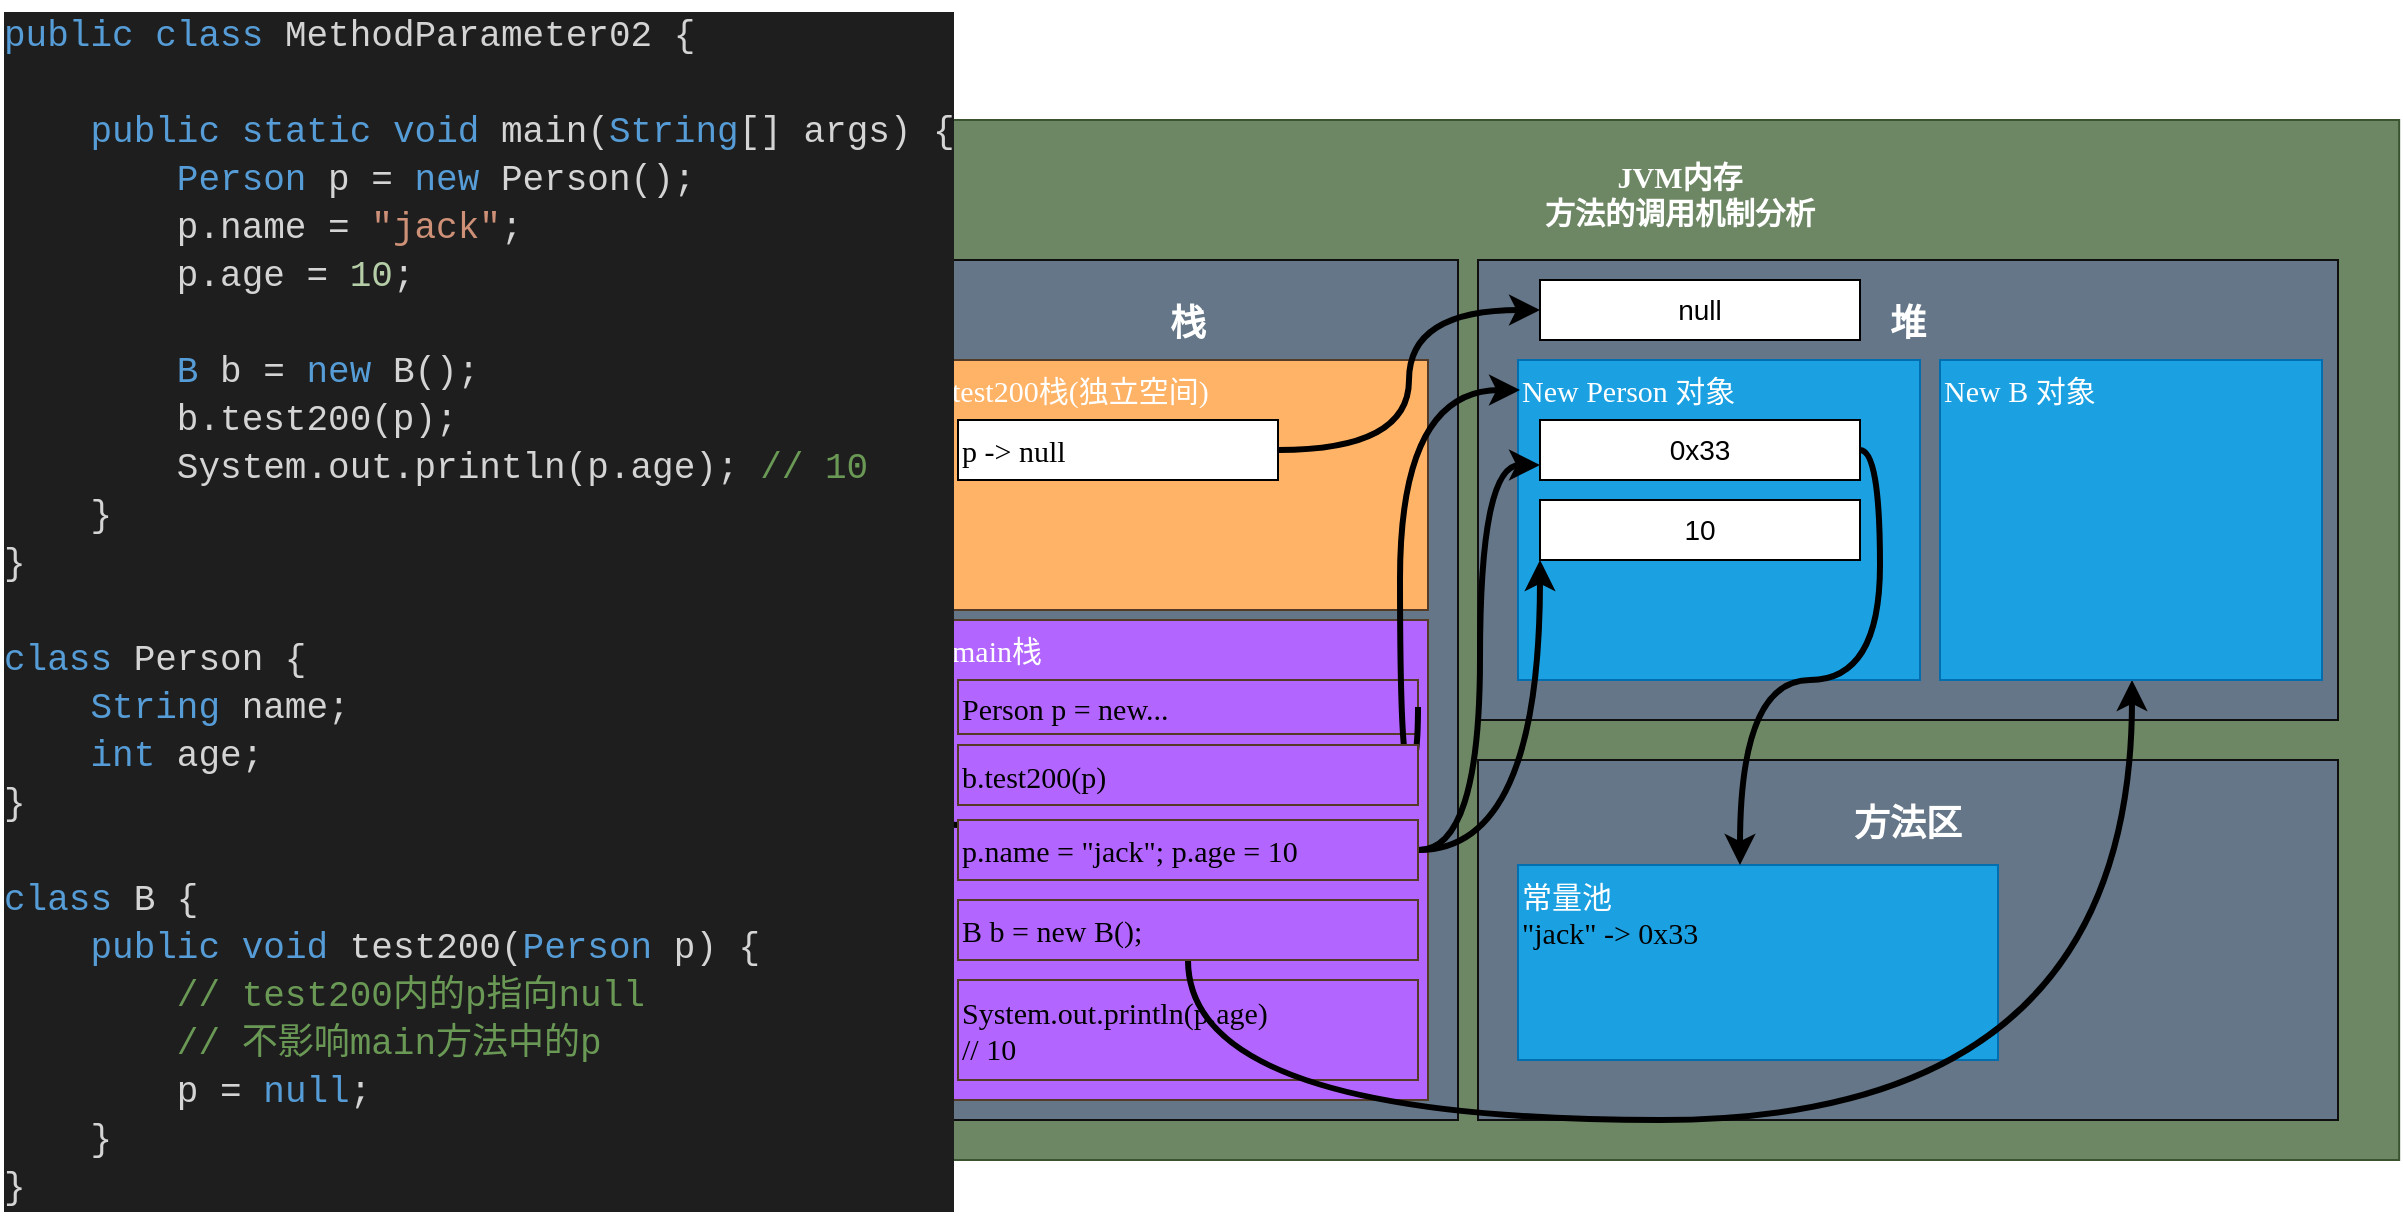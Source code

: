 <mxfile>
    <diagram id="wtazrVgutXvy5CB_B-mV" name="第 1 页">
        <mxGraphModel dx="1957" dy="972" grid="1" gridSize="10" guides="1" tooltips="1" connect="1" arrows="1" fold="1" page="1" pageScale="1" pageWidth="827" pageHeight="1169" math="0" shadow="0">
            <root>
                <mxCell id="0"/>
                <mxCell id="1" parent="0"/>
                <mxCell id="3" value="&lt;blockquote style=&quot;margin: 0 0 0 40px ; border: none ; padding: 0px&quot;&gt;&lt;pre style=&quot;font-size: 13px&quot;&gt;&lt;font style=&quot;font-size: 15px&quot; face=&quot;Verdana&quot;&gt;&lt;b&gt;&lt;font style=&quot;font-size: 15px&quot;&gt;JVM内存&lt;br&gt;&lt;/font&gt;&lt;font style=&quot;font-size: 15px&quot;&gt;方法的调用机制分析&lt;/font&gt;&lt;/b&gt;&lt;/font&gt;&lt;/pre&gt;&lt;/blockquote&gt;" style="rounded=0;whiteSpace=wrap;html=1;fillColor=#6d8764;strokeColor=#3A5431;fontColor=#ffffff;align=center;verticalAlign=top;labelPosition=center;verticalLabelPosition=middle;horizontal=1;" parent="1" vertex="1">
                    <mxGeometry x="440" y="120" width="759.58" height="520" as="geometry"/>
                </mxCell>
                <mxCell id="4" value="&lt;h2&gt;栈&lt;/h2&gt;" style="rounded=0;whiteSpace=wrap;html=1;fillColor=#647687;strokeColor=#0F0F0F;fontColor=#ffffff;align=center;labelPosition=center;verticalLabelPosition=middle;verticalAlign=top;" parent="1" vertex="1">
                    <mxGeometry x="459" y="190" width="270" height="430" as="geometry"/>
                </mxCell>
                <mxCell id="6" value="main栈" style="rounded=0;whiteSpace=wrap;html=1;fontFamily=Verdana;fontSize=15;strokeColor=#543B27;fillColor=#B266FF;verticalAlign=top;align=left;fontColor=#ffffff;" parent="1" vertex="1">
                    <mxGeometry x="474" y="370" width="240" height="240" as="geometry"/>
                </mxCell>
                <mxCell id="7" value="Person p = new..." style="rounded=0;whiteSpace=wrap;html=1;fontFamily=Verdana;fontSize=15;strokeColor=#543B27;fillColor=#B266FF;align=left;" parent="1" vertex="1">
                    <mxGeometry x="479" y="400" width="230" height="27" as="geometry"/>
                </mxCell>
                <mxCell id="8" value="&lt;h2&gt;堆&lt;/h2&gt;" style="rounded=0;whiteSpace=wrap;html=1;fillColor=#647687;strokeColor=#0F0F0F;fontColor=#ffffff;align=center;labelPosition=center;verticalLabelPosition=middle;verticalAlign=top;" parent="1" vertex="1">
                    <mxGeometry x="739" y="190" width="430" height="230" as="geometry"/>
                </mxCell>
                <mxCell id="9" value="New Person 对象&amp;nbsp;&lt;font color=&quot;#000000&quot;&gt;&lt;br&gt;&lt;/font&gt;" style="rounded=0;whiteSpace=wrap;html=1;fontFamily=Verdana;fontSize=15;strokeColor=#006EAF;fillColor=#1ba1e2;verticalAlign=top;align=left;fontColor=#ffffff;" parent="1" vertex="1">
                    <mxGeometry x="759" y="240" width="201" height="160" as="geometry"/>
                </mxCell>
                <mxCell id="11" value="test200栈(独立空间)" style="rounded=0;whiteSpace=wrap;html=1;fontFamily=Verdana;fontSize=15;strokeColor=#543B27;fillColor=#FFB366;verticalAlign=top;align=left;fontColor=#ffffff;" parent="1" vertex="1">
                    <mxGeometry x="474" y="240" width="240" height="125" as="geometry"/>
                </mxCell>
                <mxCell id="12" style="edgeStyle=orthogonalEdgeStyle;html=1;exitX=1;exitY=0.5;exitDx=0;exitDy=0;fontFamily=Verdana;fontSize=15;rounded=0;curved=1;spacing=2;startSize=6;strokeColor=default;strokeWidth=3;" parent="1" source="7" edge="1">
                    <mxGeometry relative="1" as="geometry">
                        <Array as="points">
                            <mxPoint x="700" y="444"/>
                            <mxPoint x="700" y="255"/>
                        </Array>
                        <mxPoint x="760" y="255" as="targetPoint"/>
                    </mxGeometry>
                </mxCell>
                <mxCell id="13" value="&lt;h2&gt;方法区&lt;/h2&gt;" style="rounded=0;whiteSpace=wrap;html=1;fillColor=#647687;strokeColor=#0F0F0F;fontColor=#ffffff;align=center;labelPosition=center;verticalLabelPosition=middle;verticalAlign=top;" parent="1" vertex="1">
                    <mxGeometry x="739" y="440" width="430" height="180" as="geometry"/>
                </mxCell>
                <mxCell id="17" style="edgeStyle=orthogonalEdgeStyle;html=1;fontFamily=Verdana;fontSize=15;rounded=0;curved=1;strokeWidth=3;exitX=0;exitY=0.5;exitDx=0;exitDy=0;entryX=0;entryY=0.5;entryDx=0;entryDy=0;" parent="1" target="11" edge="1">
                    <mxGeometry relative="1" as="geometry">
                        <Array as="points">
                            <mxPoint x="450" y="473"/>
                            <mxPoint x="450" y="302"/>
                        </Array>
                        <mxPoint x="601" y="388" as="targetPoint"/>
                        <mxPoint x="479" y="472.5" as="sourcePoint"/>
                    </mxGeometry>
                </mxCell>
                <mxCell id="18" value="b.test200(p)" style="rounded=0;whiteSpace=wrap;html=1;fontFamily=Verdana;fontSize=15;strokeColor=#543B27;fillColor=#B266FF;align=left;" parent="1" vertex="1">
                    <mxGeometry x="479" y="432.5" width="230" height="30" as="geometry"/>
                </mxCell>
                <mxCell id="20" value="&lt;div style=&quot;color: rgb(212 , 212 , 212) ; background-color: rgb(30 , 30 , 30) ; font-family: &amp;#34;cn regular&amp;#34; , &amp;#34;consolas&amp;#34; , &amp;#34;courier new&amp;#34; , monospace , &amp;#34;consolas&amp;#34; , &amp;#34;courier new&amp;#34; , monospace ; font-size: 18px ; line-height: 24px&quot;&gt;&lt;div&gt;&lt;span style=&quot;color: #569cd6&quot;&gt;public&lt;/span&gt; &lt;span style=&quot;color: #569cd6&quot;&gt;class&lt;/span&gt; MethodParameter02 {&lt;/div&gt;&lt;br&gt;&lt;div&gt;&amp;nbsp; &amp;nbsp; &lt;span style=&quot;color: #569cd6&quot;&gt;public&lt;/span&gt; &lt;span style=&quot;color: #569cd6&quot;&gt;static&lt;/span&gt; &lt;span style=&quot;color: #569cd6&quot;&gt;void&lt;/span&gt; main(&lt;span style=&quot;color: #569cd6&quot;&gt;String&lt;/span&gt;[] args) {&lt;/div&gt;&lt;div&gt;&amp;nbsp; &amp;nbsp; &amp;nbsp; &amp;nbsp; &lt;span style=&quot;color: #569cd6&quot;&gt;Person&lt;/span&gt; p = &lt;span style=&quot;color: #569cd6&quot;&gt;new&lt;/span&gt; Person();&lt;/div&gt;&lt;div&gt;&amp;nbsp; &amp;nbsp; &amp;nbsp; &amp;nbsp; p.name = &lt;span style=&quot;color: #ce9178&quot;&gt;&quot;jack&quot;&lt;/span&gt;;&lt;/div&gt;&lt;div&gt;&amp;nbsp; &amp;nbsp; &amp;nbsp; &amp;nbsp; p.age = &lt;span style=&quot;color: #b5cea8&quot;&gt;10&lt;/span&gt;;&lt;/div&gt;&lt;br&gt;&lt;div&gt;&amp;nbsp; &amp;nbsp; &amp;nbsp; &amp;nbsp; &lt;span style=&quot;color: #569cd6&quot;&gt;B&lt;/span&gt; b = &lt;span style=&quot;color: #569cd6&quot;&gt;new&lt;/span&gt; B();&lt;/div&gt;&lt;div&gt;&amp;nbsp; &amp;nbsp; &amp;nbsp; &amp;nbsp; b.test200(p);&lt;/div&gt;&lt;div&gt;&amp;nbsp; &amp;nbsp; &amp;nbsp; &amp;nbsp; System.out.println(p.age); &lt;span style=&quot;color: #6a9955&quot;&gt;// 10&lt;/span&gt;&amp;nbsp; &amp;nbsp;&lt;/div&gt;&lt;div&gt;&amp;nbsp; &amp;nbsp; }&lt;/div&gt;&lt;div&gt;}&lt;/div&gt;&lt;br&gt;&lt;div&gt;&lt;span style=&quot;color: #569cd6&quot;&gt;class&lt;/span&gt; Person {&lt;/div&gt;&lt;div&gt;&amp;nbsp; &amp;nbsp; &lt;span style=&quot;color: #569cd6&quot;&gt;String&lt;/span&gt; name;&lt;/div&gt;&lt;div&gt;&amp;nbsp; &amp;nbsp; &lt;span style=&quot;color: #569cd6&quot;&gt;int&lt;/span&gt; age;&lt;/div&gt;&lt;div&gt;}&lt;/div&gt;&lt;br&gt;&lt;div&gt;&lt;span style=&quot;color: #569cd6&quot;&gt;class&lt;/span&gt; B {&lt;/div&gt;&lt;div&gt;&amp;nbsp; &amp;nbsp; &lt;span style=&quot;color: #569cd6&quot;&gt;public&lt;/span&gt; &lt;span style=&quot;color: #569cd6&quot;&gt;void&lt;/span&gt; test200(&lt;span style=&quot;color: #569cd6&quot;&gt;Person&lt;/span&gt; p) {&lt;/div&gt;&lt;div&gt;&amp;nbsp; &amp;nbsp; &amp;nbsp; &amp;nbsp;&amp;nbsp;&lt;span style=&quot;color: rgb(106 , 153 , 85)&quot;&gt;// test200内的p指向null&lt;/span&gt;&lt;/div&gt;&lt;div&gt;&lt;span style=&quot;color: rgb(106 , 153 , 85)&quot;&gt;&lt;span style=&quot;white-space: pre&quot;&gt;&#9;&lt;/span&gt;// 不影响main方法中的p&lt;/span&gt;&lt;/div&gt;&lt;div&gt;&lt;span&gt;&#9;&lt;/span&gt;&lt;span style=&quot;white-space: pre&quot;&gt;&#9;&lt;/span&gt;p = &lt;span style=&quot;color: #569cd6&quot;&gt;null&lt;/span&gt;;&lt;/div&gt;&lt;div&gt;&amp;nbsp; &amp;nbsp; }&lt;/div&gt;&lt;div&gt;}&lt;/div&gt;&lt;/div&gt;" style="text;html=1;align=left;verticalAlign=middle;resizable=0;points=[];autosize=1;strokeColor=none;fillColor=none;" parent="1" vertex="1">
                    <mxGeometry y="60" width="450" height="610" as="geometry"/>
                </mxCell>
                <mxCell id="21" value="常量池&lt;br&gt;&lt;font color=&quot;#000000&quot;&gt;&quot;jack&quot; -&amp;gt; 0x33&lt;br&gt;&lt;/font&gt;" style="rounded=0;whiteSpace=wrap;html=1;fontFamily=Verdana;fontSize=15;strokeColor=#006EAF;fillColor=#1ba1e2;verticalAlign=top;align=left;fontColor=#ffffff;" parent="1" vertex="1">
                    <mxGeometry x="759" y="492.5" width="240" height="97.5" as="geometry"/>
                </mxCell>
                <mxCell id="22" value="&lt;font style=&quot;font-size: 14px&quot;&gt;0x33&lt;/font&gt;" style="rounded=0;whiteSpace=wrap;html=1;" parent="1" vertex="1">
                    <mxGeometry x="770" y="270" width="160" height="30" as="geometry"/>
                </mxCell>
                <mxCell id="24" value="&lt;font style=&quot;font-size: 14px&quot;&gt;10&lt;/font&gt;" style="rounded=0;whiteSpace=wrap;html=1;" parent="1" vertex="1">
                    <mxGeometry x="770" y="310" width="160" height="30" as="geometry"/>
                </mxCell>
                <mxCell id="25" value="&lt;font style=&quot;font-size: 14px&quot;&gt;null&lt;/font&gt;" style="rounded=0;whiteSpace=wrap;html=1;" parent="1" vertex="1">
                    <mxGeometry x="770" y="200" width="160" height="30" as="geometry"/>
                </mxCell>
                <mxCell id="29" style="edgeStyle=orthogonalEdgeStyle;curved=1;html=1;entryX=0;entryY=0.5;entryDx=0;entryDy=0;fontSize=14;strokeWidth=3;" parent="1" source="28" target="25" edge="1">
                    <mxGeometry relative="1" as="geometry"/>
                </mxCell>
                <mxCell id="28" value="&lt;font style=&quot;font-size: 15px&quot; face=&quot;Verdana&quot;&gt;p -&amp;gt; null&lt;/font&gt;" style="rounded=0;whiteSpace=wrap;html=1;align=left;" parent="1" vertex="1">
                    <mxGeometry x="479" y="270" width="160" height="30" as="geometry"/>
                </mxCell>
                <mxCell id="30" value="System.out.println(p.age)&lt;br&gt;// 10" style="rounded=0;whiteSpace=wrap;html=1;fontFamily=Verdana;fontSize=15;strokeColor=#543B27;fillColor=#B266FF;align=left;" parent="1" vertex="1">
                    <mxGeometry x="479" y="550" width="230" height="50" as="geometry"/>
                </mxCell>
                <mxCell id="33" style="edgeStyle=orthogonalEdgeStyle;curved=1;html=1;entryX=0;entryY=0.75;entryDx=0;entryDy=0;fontFamily=Verdana;fontSize=15;strokeWidth=3;" parent="1" target="22" edge="1">
                    <mxGeometry relative="1" as="geometry">
                        <mxPoint x="709" y="485.0" as="sourcePoint"/>
                    </mxGeometry>
                </mxCell>
                <mxCell id="34" style="edgeStyle=orthogonalEdgeStyle;curved=1;html=1;entryX=0;entryY=1;entryDx=0;entryDy=0;fontFamily=Verdana;fontSize=15;strokeWidth=3;" parent="1" target="24" edge="1">
                    <mxGeometry relative="1" as="geometry">
                        <mxPoint x="709" y="485.0" as="sourcePoint"/>
                    </mxGeometry>
                </mxCell>
                <mxCell id="37" style="edgeStyle=orthogonalEdgeStyle;curved=1;html=1;fontFamily=Verdana;fontSize=15;strokeWidth=3;" parent="1" source="35" target="36" edge="1">
                    <mxGeometry relative="1" as="geometry">
                        <Array as="points">
                            <mxPoint x="594" y="620"/>
                            <mxPoint x="1066" y="620"/>
                        </Array>
                    </mxGeometry>
                </mxCell>
                <mxCell id="35" value="B b = new B();" style="rounded=0;whiteSpace=wrap;html=1;fontFamily=Verdana;fontSize=15;strokeColor=#543B27;fillColor=#B266FF;align=left;" parent="1" vertex="1">
                    <mxGeometry x="479" y="510" width="230" height="30" as="geometry"/>
                </mxCell>
                <mxCell id="36" value="New B 对象&amp;nbsp;&lt;font color=&quot;#000000&quot;&gt;&lt;br&gt;&lt;/font&gt;" style="rounded=0;whiteSpace=wrap;html=1;fontFamily=Verdana;fontSize=15;strokeColor=#006EAF;fillColor=#1ba1e2;verticalAlign=top;align=left;fontColor=#ffffff;" parent="1" vertex="1">
                    <mxGeometry x="970" y="240" width="191" height="160" as="geometry"/>
                </mxCell>
                <mxCell id="23" style="edgeStyle=orthogonalEdgeStyle;html=1;fontSize=14;curved=1;strokeWidth=3;" parent="1" source="22" target="21" edge="1">
                    <mxGeometry relative="1" as="geometry">
                        <Array as="points">
                            <mxPoint x="940" y="285"/>
                            <mxPoint x="940" y="400"/>
                            <mxPoint x="870" y="400"/>
                        </Array>
                    </mxGeometry>
                </mxCell>
                <mxCell id="39" value="p.name = &quot;jack&quot;; p.age = 10" style="rounded=0;whiteSpace=wrap;html=1;fontFamily=Verdana;fontSize=15;strokeColor=#543B27;fillColor=#B266FF;align=left;" parent="1" vertex="1">
                    <mxGeometry x="479" y="470" width="230" height="30" as="geometry"/>
                </mxCell>
            </root>
        </mxGraphModel>
    </diagram>
</mxfile>